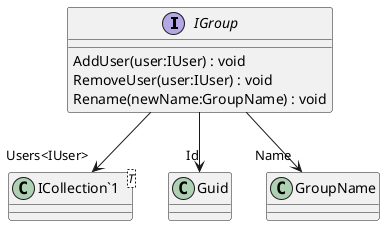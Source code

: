 @startuml
interface IGroup {
    AddUser(user:IUser) : void
    RemoveUser(user:IUser) : void
    Rename(newName:GroupName) : void
}
class "ICollection`1"<T> {
}
IGroup --> "Id" Guid
IGroup --> "Name" GroupName
IGroup --> "Users<IUser>" "ICollection`1"
@enduml
